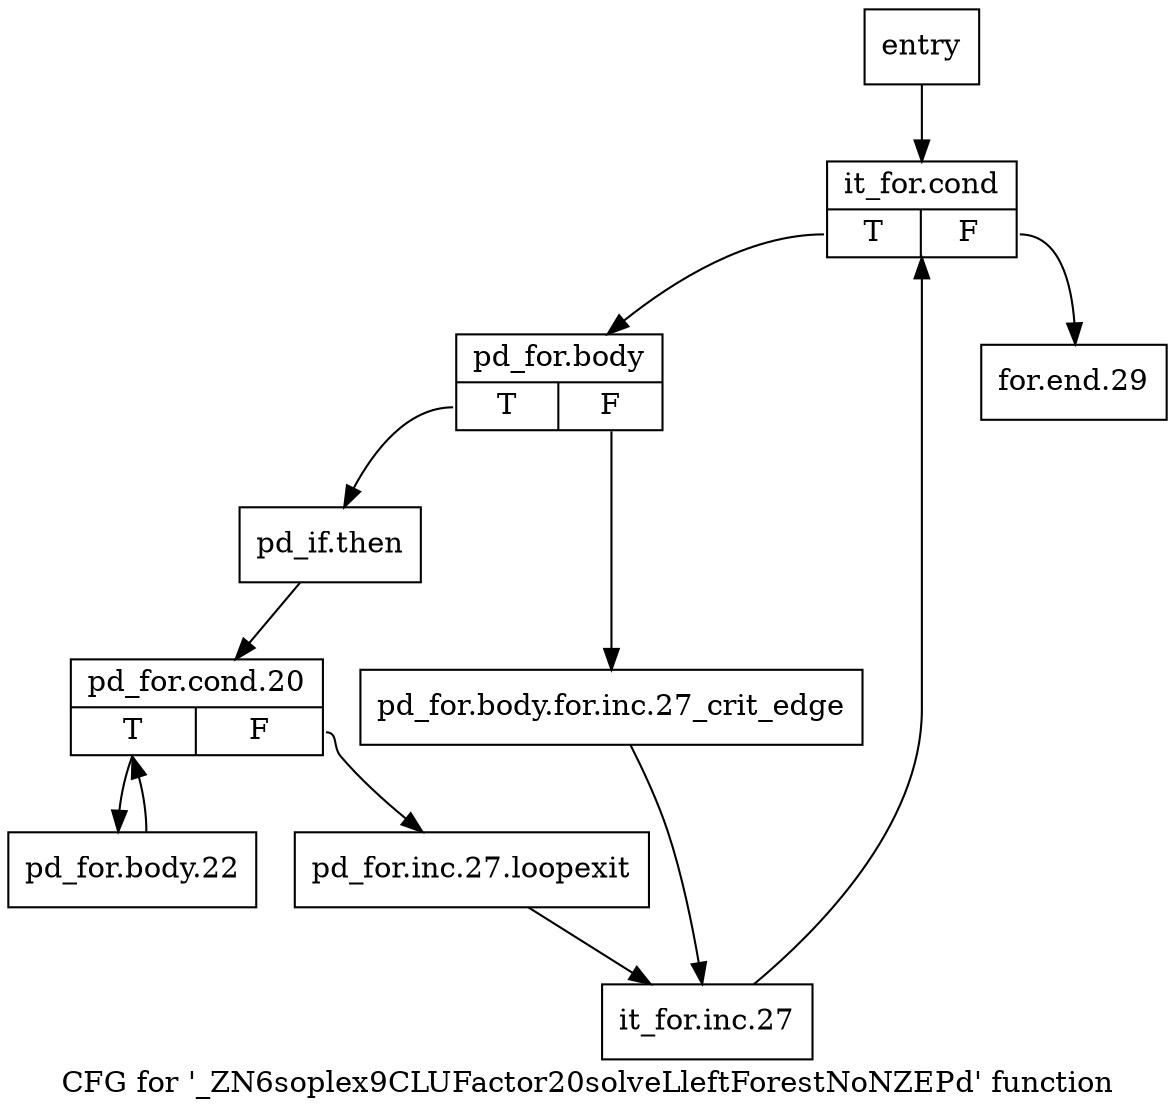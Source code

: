 digraph "CFG for '_ZN6soplex9CLUFactor20solveLleftForestNoNZEPd' function" {
	label="CFG for '_ZN6soplex9CLUFactor20solveLleftForestNoNZEPd' function";

	Node0x2ba6610 [shape=record,label="{entry}"];
	Node0x2ba6610 -> Node0x2ba6660;
	Node0x2ba6660 [shape=record,label="{it_for.cond|{<s0>T|<s1>F}}"];
	Node0x2ba6660:s0 -> Node0x2ba66b0;
	Node0x2ba6660:s1 -> Node0x2ba68e0;
	Node0x2ba66b0 [shape=record,label="{pd_for.body|{<s0>T|<s1>F}}"];
	Node0x2ba66b0:s0 -> Node0x2ba6750;
	Node0x2ba66b0:s1 -> Node0x2ba6700;
	Node0x2ba6700 [shape=record,label="{pd_for.body.for.inc.27_crit_edge}"];
	Node0x2ba6700 -> Node0x2ba6890;
	Node0x2ba6750 [shape=record,label="{pd_if.then}"];
	Node0x2ba6750 -> Node0x2ba67a0;
	Node0x2ba67a0 [shape=record,label="{pd_for.cond.20|{<s0>T|<s1>F}}"];
	Node0x2ba67a0:s0 -> Node0x2ba67f0;
	Node0x2ba67a0:s1 -> Node0x2ba6840;
	Node0x2ba67f0 [shape=record,label="{pd_for.body.22}"];
	Node0x2ba67f0 -> Node0x2ba67a0;
	Node0x2ba6840 [shape=record,label="{pd_for.inc.27.loopexit}"];
	Node0x2ba6840 -> Node0x2ba6890;
	Node0x2ba6890 [shape=record,label="{it_for.inc.27}"];
	Node0x2ba6890 -> Node0x2ba6660;
	Node0x2ba68e0 [shape=record,label="{for.end.29}"];
}
